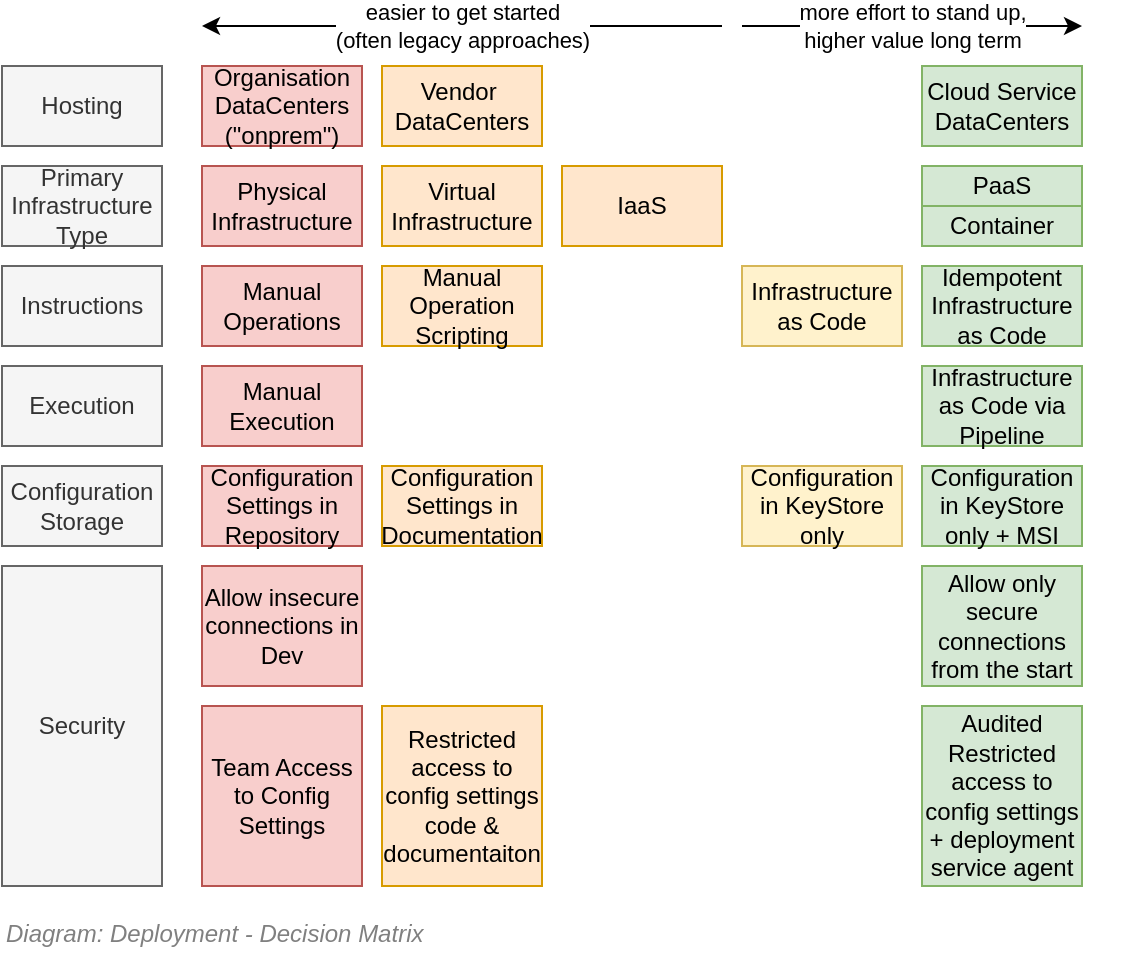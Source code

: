 <mxfile compressed="false" version="17.5.0" type="google">
  <diagram id="Vj6hBDHDBvmNjQMRtcbF" name="Deployment/Decisions Matrix">
    <mxGraphModel grid="1" page="1" gridSize="10" guides="1" tooltips="1" connect="1" arrows="1" fold="1" pageScale="1" pageWidth="827" pageHeight="1169" math="0" shadow="0">
      <root>
        <mxCell id="0" />
        <mxCell id="1" parent="0" />
        <mxCell id="n3i_yILKXFmg-soJJN9F-1" value="Manual Operations" style="rounded=0;whiteSpace=wrap;html=1;fillColor=#f8cecc;strokeColor=#b85450;" vertex="1" parent="1">
          <mxGeometry x="220" y="250" width="80" height="40" as="geometry" />
        </mxCell>
        <mxCell id="n3i_yILKXFmg-soJJN9F-2" value="Manual Operation Scripting" style="rounded=0;whiteSpace=wrap;html=1;fillColor=#ffe6cc;strokeColor=#d79b00;" vertex="1" parent="1">
          <mxGeometry x="310" y="250" width="80" height="40" as="geometry" />
        </mxCell>
        <mxCell id="n3i_yILKXFmg-soJJN9F-3" value="Infrastructure as Code" style="rounded=0;whiteSpace=wrap;html=1;fillColor=#fff2cc;strokeColor=#d6b656;" vertex="1" parent="1">
          <mxGeometry x="490" y="250" width="80" height="40" as="geometry" />
        </mxCell>
        <mxCell id="n3i_yILKXFmg-soJJN9F-4" value="Idempotent Infrastructure as Code" style="rounded=0;whiteSpace=wrap;html=1;fillColor=#d5e8d4;strokeColor=#82b366;" vertex="1" parent="1">
          <mxGeometry x="580" y="250" width="80" height="40" as="geometry" />
        </mxCell>
        <mxCell id="n3i_yILKXFmg-soJJN9F-6" value="Infrastructure as Code via Pipeline" style="rounded=0;whiteSpace=wrap;html=1;fillColor=#d5e8d4;strokeColor=#82b366;" vertex="1" parent="1">
          <mxGeometry x="580" y="300" width="80" height="40" as="geometry" />
        </mxCell>
        <mxCell id="n3i_yILKXFmg-soJJN9F-7" value="Configuration Settings in Repository" style="rounded=0;whiteSpace=wrap;html=1;fillColor=#f8cecc;strokeColor=#b85450;" vertex="1" parent="1">
          <mxGeometry x="220" y="350" width="80" height="40" as="geometry" />
        </mxCell>
        <mxCell id="n3i_yILKXFmg-soJJN9F-8" value="Configuration Settings in Documentation" style="rounded=0;whiteSpace=wrap;html=1;fillColor=#ffe6cc;strokeColor=#d79b00;" vertex="1" parent="1">
          <mxGeometry x="310" y="350" width="80" height="40" as="geometry" />
        </mxCell>
        <mxCell id="n3i_yILKXFmg-soJJN9F-9" value="Configuration in KeyStore&lt;br&gt;only" style="rounded=0;whiteSpace=wrap;html=1;fillColor=#fff2cc;strokeColor=#d6b656;" vertex="1" parent="1">
          <mxGeometry x="490" y="350" width="80" height="40" as="geometry" />
        </mxCell>
        <mxCell id="n3i_yILKXFmg-soJJN9F-10" value="Team Access to Config Settings" style="rounded=0;whiteSpace=wrap;html=1;fillColor=#f8cecc;strokeColor=#b85450;" vertex="1" parent="1">
          <mxGeometry x="220" y="470" width="80" height="90" as="geometry" />
        </mxCell>
        <mxCell id="n3i_yILKXFmg-soJJN9F-11" value="Restricted access to config settings code &amp;amp; documentaiton" style="rounded=0;whiteSpace=wrap;html=1;fillColor=#ffe6cc;strokeColor=#d79b00;" vertex="1" parent="1">
          <mxGeometry x="310" y="470" width="80" height="90" as="geometry" />
        </mxCell>
        <mxCell id="n3i_yILKXFmg-soJJN9F-24" value="Instructions" style="rounded=0;whiteSpace=wrap;html=1;fillColor=#f5f5f5;fontColor=#333333;strokeColor=#666666;" vertex="1" parent="1">
          <mxGeometry x="120" y="250" width="80" height="40" as="geometry" />
        </mxCell>
        <mxCell id="n3i_yILKXFmg-soJJN9F-25" value="Configuration&lt;br&gt;Storage" style="rounded=0;whiteSpace=wrap;html=1;fillColor=#f5f5f5;fontColor=#333333;strokeColor=#666666;" vertex="1" parent="1">
          <mxGeometry x="120" y="350" width="80" height="40" as="geometry" />
        </mxCell>
        <mxCell id="n3i_yILKXFmg-soJJN9F-26" value="Security" style="rounded=0;whiteSpace=wrap;html=1;fillColor=#f5f5f5;fontColor=#333333;strokeColor=#666666;" vertex="1" parent="1">
          <mxGeometry x="120" y="400" width="80" height="160" as="geometry" />
        </mxCell>
        <mxCell id="n3i_yILKXFmg-soJJN9F-28" value="Execution" style="rounded=0;whiteSpace=wrap;html=1;fillColor=#f5f5f5;fontColor=#333333;strokeColor=#666666;" vertex="1" parent="1">
          <mxGeometry x="120" y="300" width="80" height="40" as="geometry" />
        </mxCell>
        <mxCell id="n3i_yILKXFmg-soJJN9F-29" value="Manual Execution" style="rounded=0;whiteSpace=wrap;html=1;fillColor=#f8cecc;strokeColor=#b85450;" vertex="1" parent="1">
          <mxGeometry x="220" y="300" width="80" height="40" as="geometry" />
        </mxCell>
        <mxCell id="n3i_yILKXFmg-soJJN9F-30" value="Primary Infrastructure &lt;br&gt;Type" style="rounded=0;whiteSpace=wrap;html=1;fillColor=#f5f5f5;fontColor=#333333;strokeColor=#666666;" vertex="1" parent="1">
          <mxGeometry x="120" y="200" width="80" height="40" as="geometry" />
        </mxCell>
        <mxCell id="n3i_yILKXFmg-soJJN9F-31" value="Physical&lt;br&gt;Infrastructure" style="rounded=0;whiteSpace=wrap;html=1;fillColor=#f8cecc;strokeColor=#b85450;" vertex="1" parent="1">
          <mxGeometry x="220" y="200" width="80" height="40" as="geometry" />
        </mxCell>
        <mxCell id="n3i_yILKXFmg-soJJN9F-32" value="Virtual Infrastructure" style="rounded=0;whiteSpace=wrap;html=1;fillColor=#ffe6cc;strokeColor=#d79b00;" vertex="1" parent="1">
          <mxGeometry x="310" y="200" width="80" height="40" as="geometry" />
        </mxCell>
        <mxCell id="n3i_yILKXFmg-soJJN9F-33" value="IaaS" style="rounded=0;whiteSpace=wrap;html=1;fillColor=#ffe6cc;strokeColor=#d79b00;" vertex="1" parent="1">
          <mxGeometry x="400" y="200" width="80" height="40" as="geometry" />
        </mxCell>
        <mxCell id="n3i_yILKXFmg-soJJN9F-34" value="Container" style="rounded=0;whiteSpace=wrap;html=1;fillColor=#d5e8d4;strokeColor=#82b366;" vertex="1" parent="1">
          <mxGeometry x="580" y="220" width="80" height="20" as="geometry" />
        </mxCell>
        <mxCell id="n3i_yILKXFmg-soJJN9F-35" value="PaaS" style="rounded=0;whiteSpace=wrap;html=1;fillColor=#d5e8d4;strokeColor=#82b366;" vertex="1" parent="1">
          <mxGeometry x="580" y="200" width="80" height="20" as="geometry" />
        </mxCell>
        <mxCell id="n3i_yILKXFmg-soJJN9F-37" value="&lt;font style=&quot;font-size: 12px&quot;&gt;Diagram: Deployment - Decision Matrix&lt;/font&gt;" style="text;strokeColor=none;fillColor=none;html=1;fontSize=24;fontStyle=2;verticalAlign=middle;align=left;shadow=0;glass=0;comic=0;opacity=30;fontColor=#808080;" vertex="1" parent="1">
          <mxGeometry x="120" y="570" width="560" height="20" as="geometry" />
        </mxCell>
        <mxCell id="n3i_yILKXFmg-soJJN9F-38" value="Allow insecure connections in Dev" style="rounded=0;whiteSpace=wrap;html=1;fillColor=#f8cecc;strokeColor=#b85450;" vertex="1" parent="1">
          <mxGeometry x="220" y="400" width="80" height="60" as="geometry" />
        </mxCell>
        <mxCell id="n3i_yILKXFmg-soJJN9F-39" value="Allow only secure connections from the start" style="rounded=0;whiteSpace=wrap;html=1;fillColor=#d5e8d4;strokeColor=#82b366;" vertex="1" parent="1">
          <mxGeometry x="580" y="400" width="80" height="60" as="geometry" />
        </mxCell>
        <mxCell id="n3i_yILKXFmg-soJJN9F-40" value="more effort to stand up, &lt;br&gt;higher value long term" style="endArrow=classic;html=1;rounded=0;" edge="1" parent="1">
          <mxGeometry width="50" height="50" relative="1" as="geometry">
            <mxPoint x="490" y="130" as="sourcePoint" />
            <mxPoint x="660" y="130" as="targetPoint" />
          </mxGeometry>
        </mxCell>
        <mxCell id="n3i_yILKXFmg-soJJN9F-41" value="easier to get started&lt;br&gt;(often legacy approaches)" style="endArrow=classic;html=1;rounded=0;" edge="1" parent="1">
          <mxGeometry width="50" height="50" relative="1" as="geometry">
            <mxPoint x="480" y="130" as="sourcePoint" />
            <mxPoint x="220" y="130" as="targetPoint" />
          </mxGeometry>
        </mxCell>
        <mxCell id="n3i_yILKXFmg-soJJN9F-42" value="Hosting" style="rounded=0;whiteSpace=wrap;html=1;fillColor=#f5f5f5;fontColor=#333333;strokeColor=#666666;" vertex="1" parent="1">
          <mxGeometry x="120" y="150" width="80" height="40" as="geometry" />
        </mxCell>
        <mxCell id="n3i_yILKXFmg-soJJN9F-43" value="Organisation&lt;br&gt;DataCenters (&quot;onprem&quot;)" style="rounded=0;whiteSpace=wrap;html=1;fillColor=#f8cecc;strokeColor=#b85450;" vertex="1" parent="1">
          <mxGeometry x="220" y="150" width="80" height="40" as="geometry" />
        </mxCell>
        <mxCell id="n3i_yILKXFmg-soJJN9F-44" value="Vendor&amp;nbsp;&lt;br&gt;DataCenters" style="rounded=0;whiteSpace=wrap;html=1;fillColor=#ffe6cc;strokeColor=#d79b00;" vertex="1" parent="1">
          <mxGeometry x="310" y="150" width="80" height="40" as="geometry" />
        </mxCell>
        <mxCell id="n3i_yILKXFmg-soJJN9F-45" value="Cloud Service DataCenters" style="rounded=0;whiteSpace=wrap;html=1;fillColor=#d5e8d4;strokeColor=#82b366;" vertex="1" parent="1">
          <mxGeometry x="580" y="150" width="80" height="40" as="geometry" />
        </mxCell>
        <mxCell id="n3i_yILKXFmg-soJJN9F-46" value="Audited Restricted access to config settings + deployment service agent" style="rounded=0;whiteSpace=wrap;html=1;fillColor=#d5e8d4;strokeColor=#82b366;" vertex="1" parent="1">
          <mxGeometry x="580" y="470" width="80" height="90" as="geometry" />
        </mxCell>
        <mxCell id="n3i_yILKXFmg-soJJN9F-47" value="Configuration in KeyStore&lt;br&gt;only + MSI" style="rounded=0;whiteSpace=wrap;html=1;fillColor=#d5e8d4;strokeColor=#82b366;" vertex="1" parent="1">
          <mxGeometry x="580" y="350" width="80" height="40" as="geometry" />
        </mxCell>
      </root>
    </mxGraphModel>
  </diagram>
</mxfile>

